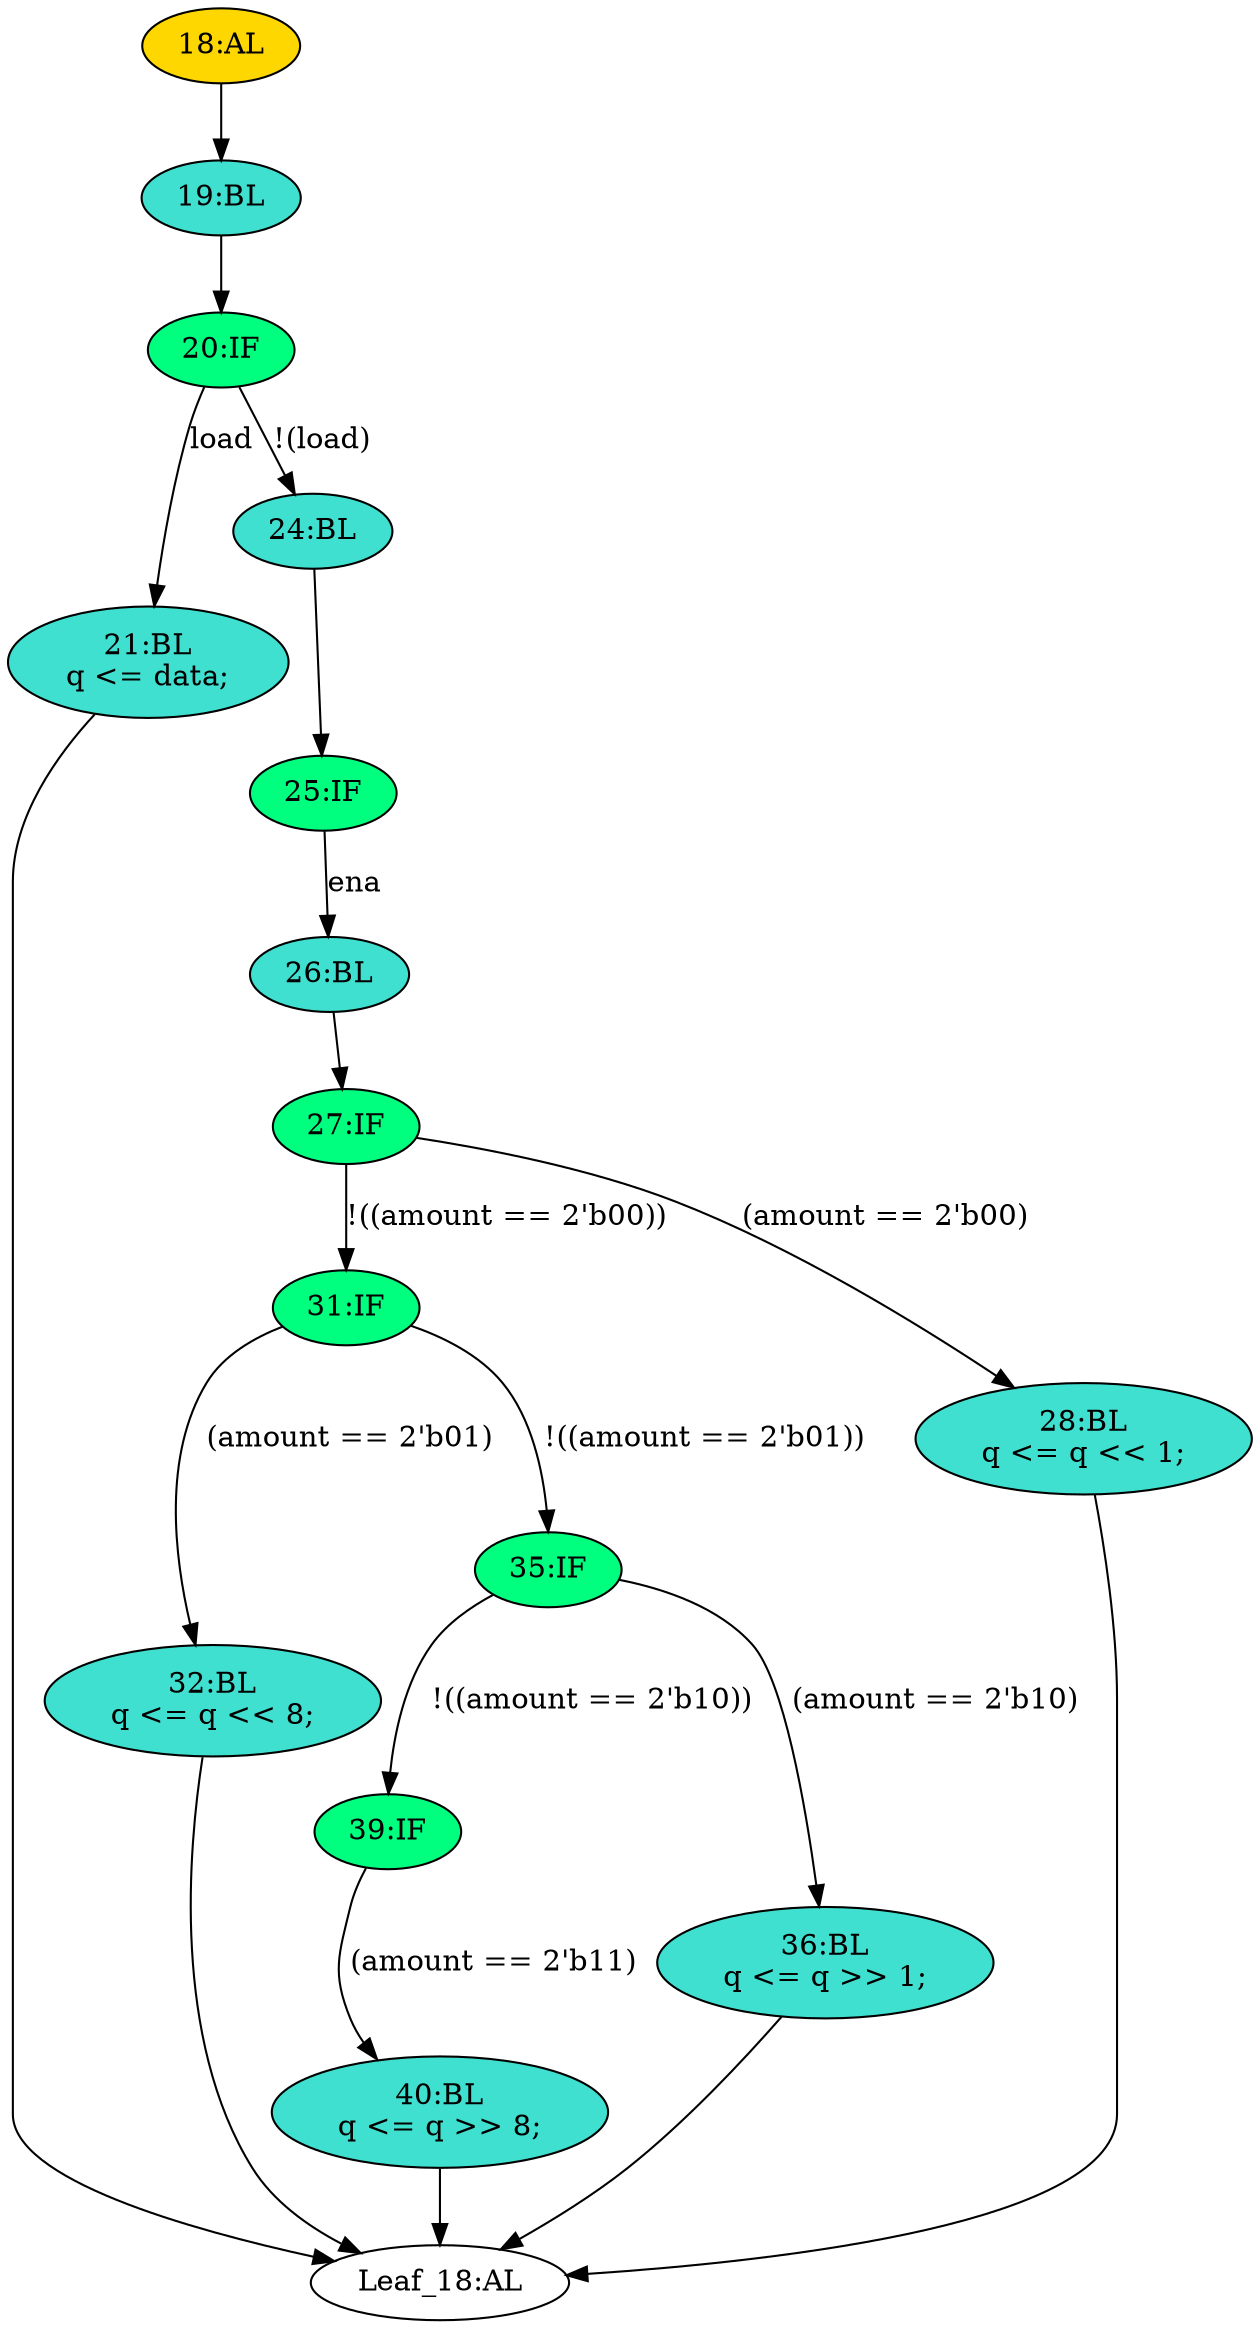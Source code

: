 strict digraph "" {
	node [label="\N"];
	"40:BL"	[ast="<pyverilog.vparser.ast.Block object at 0x7fb030965150>",
		fillcolor=turquoise,
		label="40:BL
q <= q >> 8;",
		statements="[<pyverilog.vparser.ast.NonblockingSubstitution object at 0x7fb030965190>]",
		style=filled,
		typ=Block];
	"Leaf_18:AL"	[def_var="['q']",
		label="Leaf_18:AL"];
	"40:BL" -> "Leaf_18:AL"	[cond="[]",
		lineno=None];
	"19:BL"	[ast="<pyverilog.vparser.ast.Block object at 0x7fb0310b5e50>",
		fillcolor=turquoise,
		label="19:BL",
		statements="[]",
		style=filled,
		typ=Block];
	"20:IF"	[ast="<pyverilog.vparser.ast.IfStatement object at 0x7fb0310b5e90>",
		fillcolor=springgreen,
		label="20:IF",
		statements="[]",
		style=filled,
		typ=IfStatement];
	"19:BL" -> "20:IF"	[cond="[]",
		lineno=None];
	"21:BL"	[ast="<pyverilog.vparser.ast.Block object at 0x7fb030965b90>",
		fillcolor=turquoise,
		label="21:BL
q <= data;",
		statements="[<pyverilog.vparser.ast.NonblockingSubstitution object at 0x7fb030965bd0>]",
		style=filled,
		typ=Block];
	"21:BL" -> "Leaf_18:AL"	[cond="[]",
		lineno=None];
	"27:IF"	[ast="<pyverilog.vparser.ast.IfStatement object at 0x7fb030965050>",
		fillcolor=springgreen,
		label="27:IF",
		statements="[]",
		style=filled,
		typ=IfStatement];
	"31:IF"	[ast="<pyverilog.vparser.ast.IfStatement object at 0x7fb030965090>",
		fillcolor=springgreen,
		label="31:IF",
		statements="[]",
		style=filled,
		typ=IfStatement];
	"27:IF" -> "31:IF"	[cond="['amount']",
		label="!((amount == 2'b00))",
		lineno=27];
	"28:BL"	[ast="<pyverilog.vparser.ast.Block object at 0x7fb0309657d0>",
		fillcolor=turquoise,
		label="28:BL
q <= q << 1;",
		statements="[<pyverilog.vparser.ast.NonblockingSubstitution object at 0x7fb030965810>]",
		style=filled,
		typ=Block];
	"27:IF" -> "28:BL"	[cond="['amount']",
		label="(amount == 2'b00)",
		lineno=27];
	"24:BL"	[ast="<pyverilog.vparser.ast.Block object at 0x7fb0310b5f10>",
		fillcolor=turquoise,
		label="24:BL",
		statements="[]",
		style=filled,
		typ=Block];
	"25:IF"	[ast="<pyverilog.vparser.ast.IfStatement object at 0x7fb0310b5f50>",
		fillcolor=springgreen,
		label="25:IF",
		statements="[]",
		style=filled,
		typ=IfStatement];
	"24:BL" -> "25:IF"	[cond="[]",
		lineno=None];
	"26:BL"	[ast="<pyverilog.vparser.ast.Block object at 0x7fb0310b5fd0>",
		fillcolor=turquoise,
		label="26:BL",
		statements="[]",
		style=filled,
		typ=Block];
	"26:BL" -> "27:IF"	[cond="[]",
		lineno=None];
	"32:BL"	[ast="<pyverilog.vparser.ast.Block object at 0x7fb0310b5e10>",
		fillcolor=turquoise,
		label="32:BL
q <= q << 8;",
		statements="[<pyverilog.vparser.ast.NonblockingSubstitution object at 0x7fb0310b5b50>]",
		style=filled,
		typ=Block];
	"31:IF" -> "32:BL"	[cond="['amount']",
		label="(amount == 2'b01)",
		lineno=31];
	"35:IF"	[ast="<pyverilog.vparser.ast.IfStatement object at 0x7fb0309650d0>",
		fillcolor=springgreen,
		label="35:IF",
		statements="[]",
		style=filled,
		typ=IfStatement];
	"31:IF" -> "35:IF"	[cond="['amount']",
		label="!((amount == 2'b01))",
		lineno=31];
	"20:IF" -> "21:BL"	[cond="['load']",
		label=load,
		lineno=20];
	"20:IF" -> "24:BL"	[cond="['load']",
		label="!(load)",
		lineno=20];
	"32:BL" -> "Leaf_18:AL"	[cond="[]",
		lineno=None];
	"25:IF" -> "26:BL"	[cond="['ena']",
		label=ena,
		lineno=25];
	"39:IF"	[ast="<pyverilog.vparser.ast.IfStatement object at 0x7fb030965110>",
		fillcolor=springgreen,
		label="39:IF",
		statements="[]",
		style=filled,
		typ=IfStatement];
	"39:IF" -> "40:BL"	[cond="['amount']",
		label="(amount == 2'b11)",
		lineno=39];
	"18:AL"	[ast="<pyverilog.vparser.ast.Always object at 0x7fb030965dd0>",
		clk_sens=True,
		fillcolor=gold,
		label="18:AL",
		sens="['clk']",
		statements="[]",
		style=filled,
		typ=Always,
		use_var="['load', 'ena', 'amount', 'data', 'q']"];
	"18:AL" -> "19:BL"	[cond="[]",
		lineno=None];
	"35:IF" -> "39:IF"	[cond="['amount']",
		label="!((amount == 2'b10))",
		lineno=35];
	"36:BL"	[ast="<pyverilog.vparser.ast.Block object at 0x7fb030965410>",
		fillcolor=turquoise,
		label="36:BL
q <= q >> 1;",
		statements="[<pyverilog.vparser.ast.NonblockingSubstitution object at 0x7fb030965450>]",
		style=filled,
		typ=Block];
	"35:IF" -> "36:BL"	[cond="['amount']",
		label="(amount == 2'b10)",
		lineno=35];
	"36:BL" -> "Leaf_18:AL"	[cond="[]",
		lineno=None];
	"28:BL" -> "Leaf_18:AL"	[cond="[]",
		lineno=None];
}

